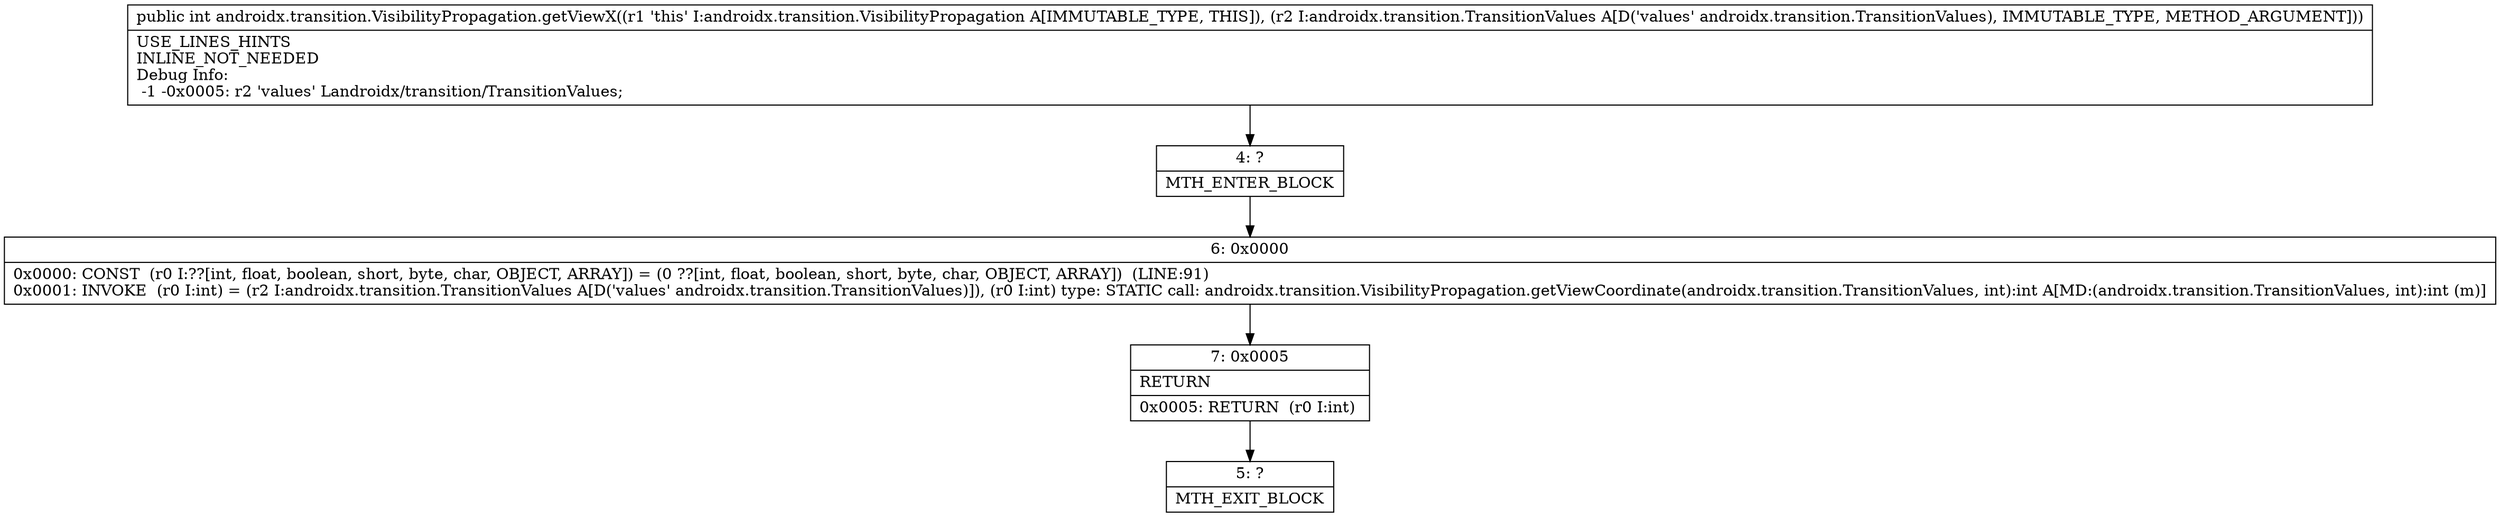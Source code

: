 digraph "CFG forandroidx.transition.VisibilityPropagation.getViewX(Landroidx\/transition\/TransitionValues;)I" {
Node_4 [shape=record,label="{4\:\ ?|MTH_ENTER_BLOCK\l}"];
Node_6 [shape=record,label="{6\:\ 0x0000|0x0000: CONST  (r0 I:??[int, float, boolean, short, byte, char, OBJECT, ARRAY]) = (0 ??[int, float, boolean, short, byte, char, OBJECT, ARRAY])  (LINE:91)\l0x0001: INVOKE  (r0 I:int) = (r2 I:androidx.transition.TransitionValues A[D('values' androidx.transition.TransitionValues)]), (r0 I:int) type: STATIC call: androidx.transition.VisibilityPropagation.getViewCoordinate(androidx.transition.TransitionValues, int):int A[MD:(androidx.transition.TransitionValues, int):int (m)]\l}"];
Node_7 [shape=record,label="{7\:\ 0x0005|RETURN\l|0x0005: RETURN  (r0 I:int) \l}"];
Node_5 [shape=record,label="{5\:\ ?|MTH_EXIT_BLOCK\l}"];
MethodNode[shape=record,label="{public int androidx.transition.VisibilityPropagation.getViewX((r1 'this' I:androidx.transition.VisibilityPropagation A[IMMUTABLE_TYPE, THIS]), (r2 I:androidx.transition.TransitionValues A[D('values' androidx.transition.TransitionValues), IMMUTABLE_TYPE, METHOD_ARGUMENT]))  | USE_LINES_HINTS\lINLINE_NOT_NEEDED\lDebug Info:\l  \-1 \-0x0005: r2 'values' Landroidx\/transition\/TransitionValues;\l}"];
MethodNode -> Node_4;Node_4 -> Node_6;
Node_6 -> Node_7;
Node_7 -> Node_5;
}

